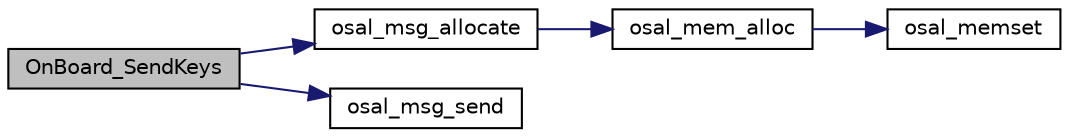 digraph "OnBoard_SendKeys"
{
  edge [fontname="Helvetica",fontsize="10",labelfontname="Helvetica",labelfontsize="10"];
  node [fontname="Helvetica",fontsize="10",shape=record];
  rankdir="LR";
  Node1 [label="OnBoard_SendKeys",height=0.2,width=0.4,color="black", fillcolor="grey75", style="filled" fontcolor="black"];
  Node1 -> Node2 [color="midnightblue",fontsize="10",style="solid",fontname="Helvetica"];
  Node2 [label="osal_msg_allocate",height=0.2,width=0.4,color="black", fillcolor="white", style="filled",URL="$_o_s_a_l_8c.html#a5a38fb108f71515dc1ca4f8201ffd162"];
  Node2 -> Node3 [color="midnightblue",fontsize="10",style="solid",fontname="Helvetica"];
  Node3 [label="osal_mem_alloc",height=0.2,width=0.4,color="black", fillcolor="white", style="filled",URL="$_o_s_a_l___memory_8c.html#ae5cbc213a1cab3be5f0963a4b75408c4"];
  Node3 -> Node4 [color="midnightblue",fontsize="10",style="solid",fontname="Helvetica"];
  Node4 [label="osal_memset",height=0.2,width=0.4,color="black", fillcolor="white", style="filled",URL="$_o_s_a_l_8c.html#a7a416b7daf0407f6a1b92b71fc12847e"];
  Node1 -> Node5 [color="midnightblue",fontsize="10",style="solid",fontname="Helvetica"];
  Node5 [label="osal_msg_send",height=0.2,width=0.4,color="black", fillcolor="white", style="filled",URL="$_o_s_a_l_8c.html#aa217e2be513d8b7d65d9922ad03ac2f3"];
}
